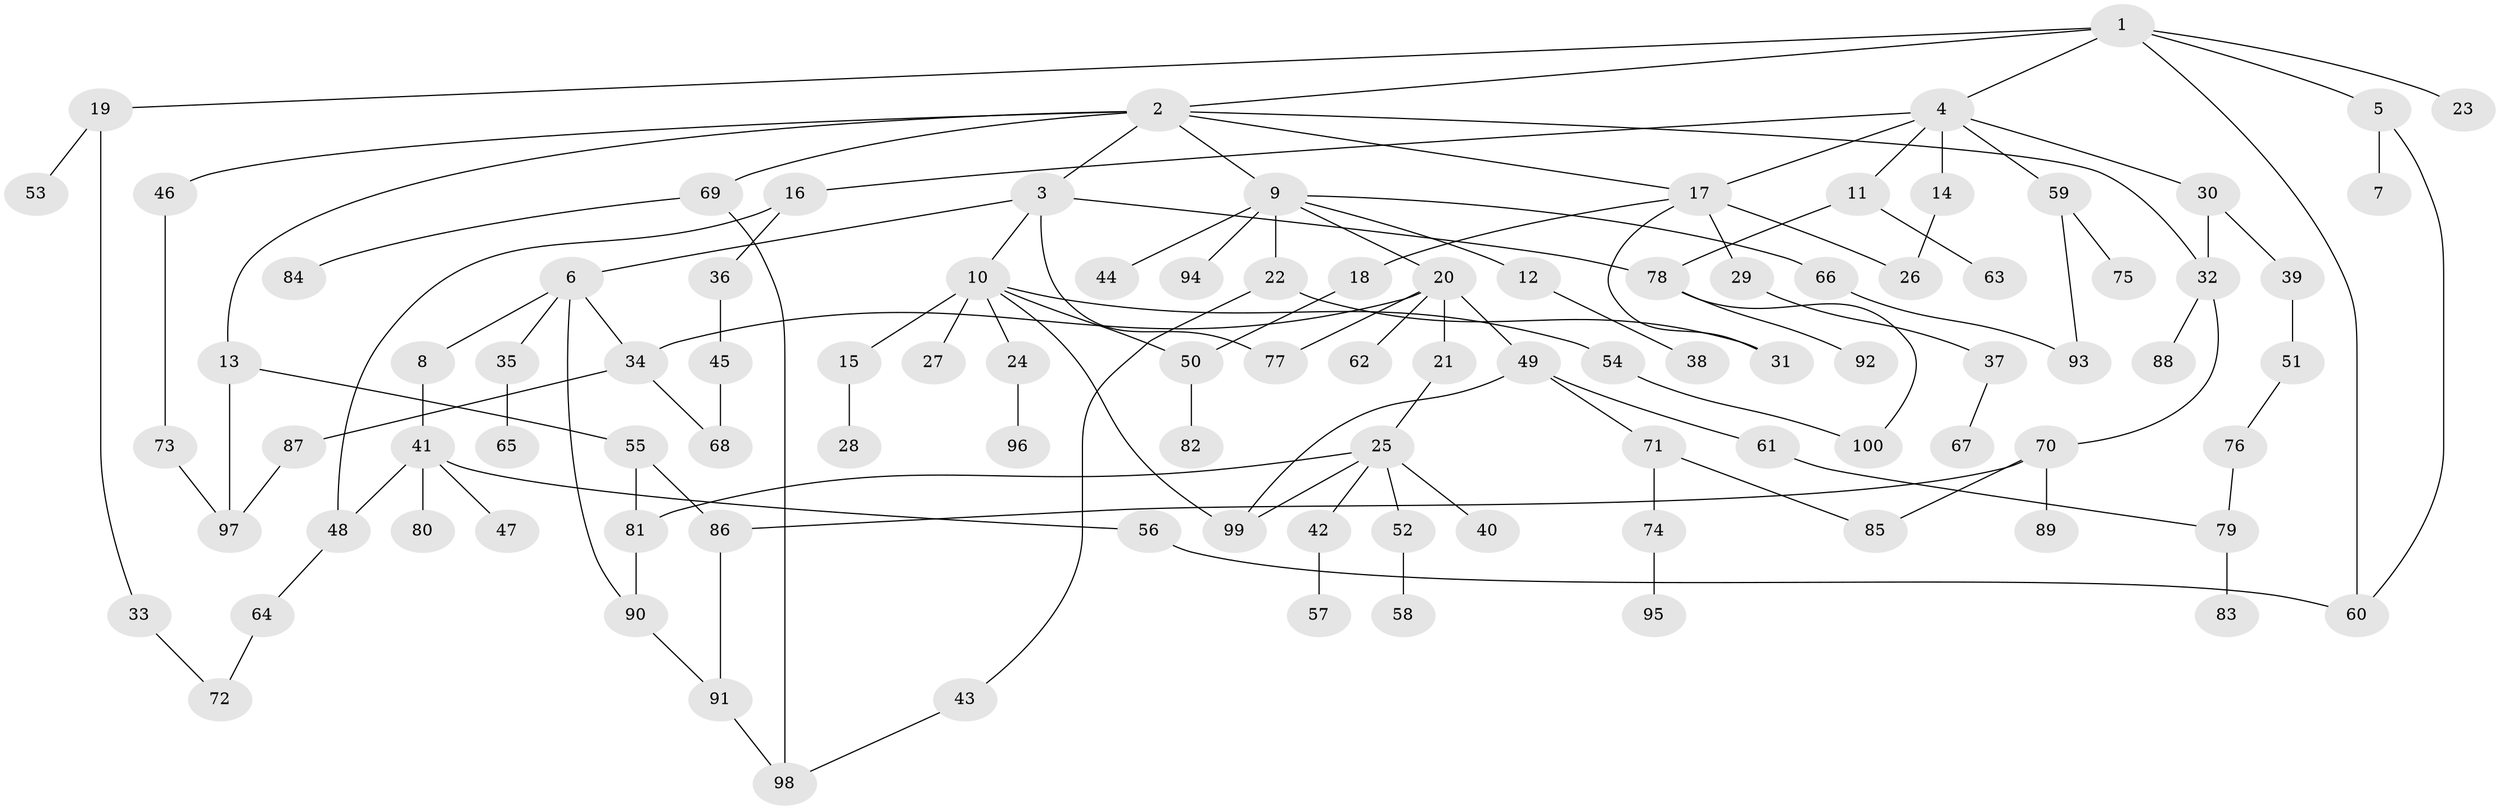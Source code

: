 // Generated by graph-tools (version 1.1) at 2025/25/03/09/25 03:25:26]
// undirected, 100 vertices, 126 edges
graph export_dot {
graph [start="1"]
  node [color=gray90,style=filled];
  1;
  2;
  3;
  4;
  5;
  6;
  7;
  8;
  9;
  10;
  11;
  12;
  13;
  14;
  15;
  16;
  17;
  18;
  19;
  20;
  21;
  22;
  23;
  24;
  25;
  26;
  27;
  28;
  29;
  30;
  31;
  32;
  33;
  34;
  35;
  36;
  37;
  38;
  39;
  40;
  41;
  42;
  43;
  44;
  45;
  46;
  47;
  48;
  49;
  50;
  51;
  52;
  53;
  54;
  55;
  56;
  57;
  58;
  59;
  60;
  61;
  62;
  63;
  64;
  65;
  66;
  67;
  68;
  69;
  70;
  71;
  72;
  73;
  74;
  75;
  76;
  77;
  78;
  79;
  80;
  81;
  82;
  83;
  84;
  85;
  86;
  87;
  88;
  89;
  90;
  91;
  92;
  93;
  94;
  95;
  96;
  97;
  98;
  99;
  100;
  1 -- 2;
  1 -- 4;
  1 -- 5;
  1 -- 19;
  1 -- 23;
  1 -- 60;
  2 -- 3;
  2 -- 9;
  2 -- 13;
  2 -- 46;
  2 -- 69;
  2 -- 32;
  2 -- 17;
  3 -- 6;
  3 -- 10;
  3 -- 78;
  3 -- 77;
  4 -- 11;
  4 -- 14;
  4 -- 16;
  4 -- 17;
  4 -- 30;
  4 -- 59;
  5 -- 7;
  5 -- 60;
  6 -- 8;
  6 -- 34;
  6 -- 35;
  6 -- 90;
  8 -- 41;
  9 -- 12;
  9 -- 20;
  9 -- 22;
  9 -- 44;
  9 -- 66;
  9 -- 94;
  10 -- 15;
  10 -- 24;
  10 -- 27;
  10 -- 54;
  10 -- 99;
  10 -- 50;
  11 -- 63;
  11 -- 78;
  12 -- 38;
  13 -- 55;
  13 -- 97;
  14 -- 26;
  15 -- 28;
  16 -- 36;
  16 -- 48;
  17 -- 18;
  17 -- 26;
  17 -- 29;
  17 -- 31;
  18 -- 50;
  19 -- 33;
  19 -- 53;
  20 -- 21;
  20 -- 49;
  20 -- 62;
  20 -- 77;
  20 -- 34;
  21 -- 25;
  22 -- 43;
  22 -- 31;
  24 -- 96;
  25 -- 40;
  25 -- 42;
  25 -- 52;
  25 -- 81;
  25 -- 99;
  29 -- 37;
  30 -- 32;
  30 -- 39;
  32 -- 70;
  32 -- 88;
  33 -- 72;
  34 -- 87;
  34 -- 68;
  35 -- 65;
  36 -- 45;
  37 -- 67;
  39 -- 51;
  41 -- 47;
  41 -- 56;
  41 -- 80;
  41 -- 48;
  42 -- 57;
  43 -- 98;
  45 -- 68;
  46 -- 73;
  48 -- 64;
  49 -- 61;
  49 -- 71;
  49 -- 99;
  50 -- 82;
  51 -- 76;
  52 -- 58;
  54 -- 100;
  55 -- 81;
  55 -- 86;
  56 -- 60;
  59 -- 75;
  59 -- 93;
  61 -- 79;
  64 -- 72;
  66 -- 93;
  69 -- 84;
  69 -- 98;
  70 -- 85;
  70 -- 86;
  70 -- 89;
  71 -- 74;
  71 -- 85;
  73 -- 97;
  74 -- 95;
  76 -- 79;
  78 -- 92;
  78 -- 100;
  79 -- 83;
  81 -- 90;
  86 -- 91;
  87 -- 97;
  90 -- 91;
  91 -- 98;
}
